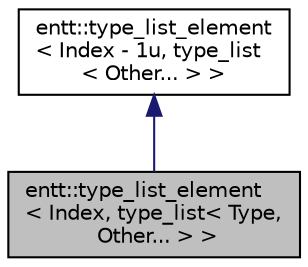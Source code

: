 digraph "entt::type_list_element&lt; Index, type_list&lt; Type, Other... &gt; &gt;"
{
 // LATEX_PDF_SIZE
  edge [fontname="Helvetica",fontsize="10",labelfontname="Helvetica",labelfontsize="10"];
  node [fontname="Helvetica",fontsize="10",shape=record];
  Node1 [label="entt::type_list_element\l\< Index, type_list\< Type,\l Other... \> \>",height=0.2,width=0.4,color="black", fillcolor="grey75", style="filled", fontcolor="black",tooltip="Provides compile-time indexed access to the types of a type list."];
  Node2 -> Node1 [dir="back",color="midnightblue",fontsize="10",style="solid"];
  Node2 [label="entt::type_list_element\l\< Index - 1u, type_list\l\< Other... \> \>",height=0.2,width=0.4,color="black", fillcolor="white", style="filled",URL="$structentt_1_1type__list__element.html",tooltip=" "];
}
